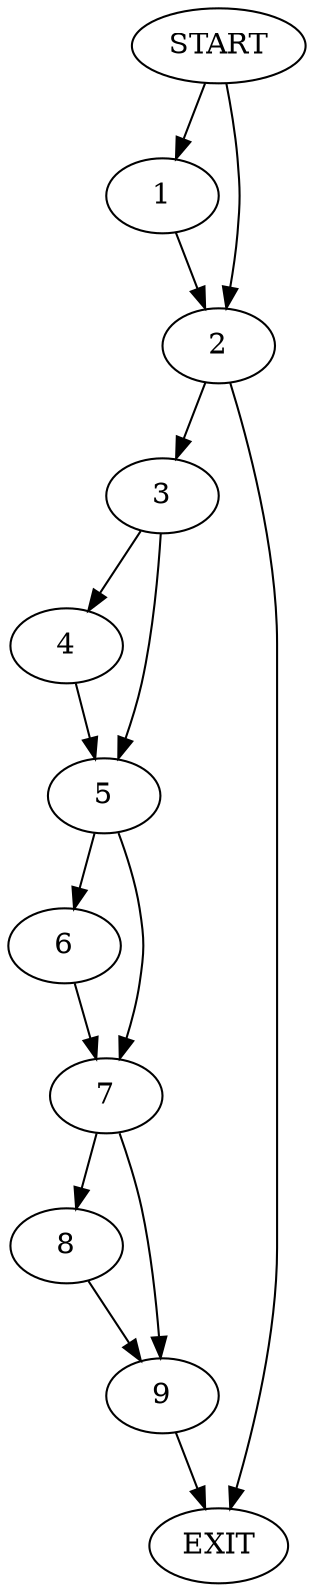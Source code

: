 digraph { 
0 [label="START"];
1;
2;
3;
4;
5;
6;
7;
8;
9;
10[label="EXIT"];
0 -> 1;
0 -> 2;
1 -> 2;
2 -> 3;
2 -> 10;
3 -> 4;
3 -> 5;
4 -> 5;
5 -> 6;
5 -> 7;
6 -> 7;
7 -> 8;
7 -> 9;
8 -> 9;
9 -> 10;
}